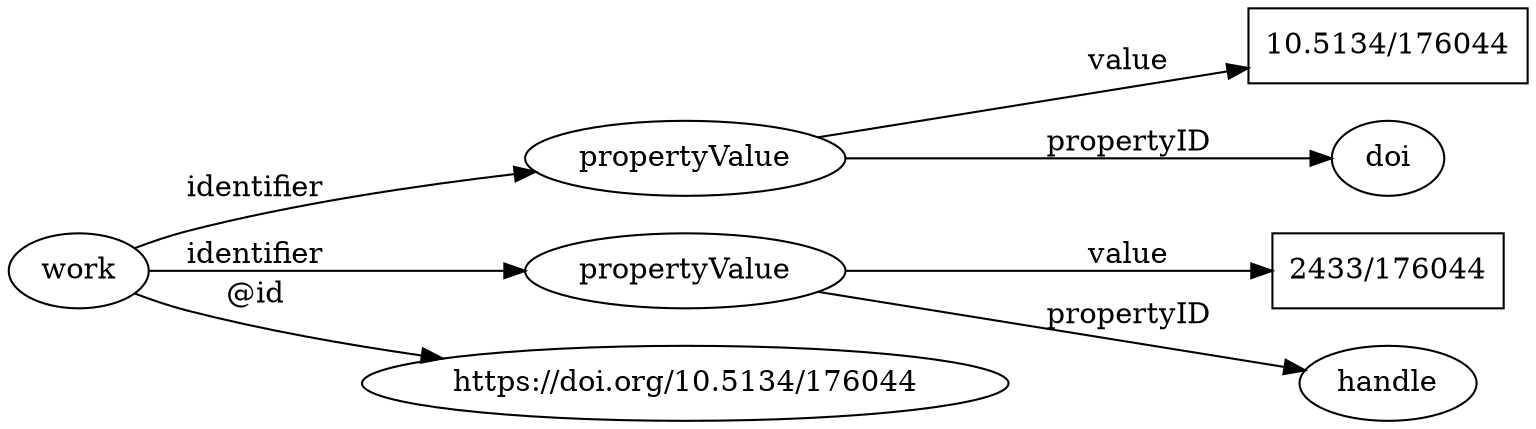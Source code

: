 digraph G {

rankdir=LR;

	propertyValue1 [label="propertyValue"] ;
	propertyValue2 [label="propertyValue"] ;
 
 value1 [label="10.5134/176044",shape=box] ;
  value2 [label="2433/176044",shape=box] ;
 
 work -> "https://doi.org/10.5134/176044" [label = "@id"];

 work -> propertyValue1 [label="identifier"];
 propertyValue1 -> value1 [label="value"];
 propertyValue1 -> "doi" [label="propertyID"];
 

 work -> propertyValue2 [label="identifier"];
 propertyValue2 -> value2 [label="value"];
 propertyValue2 -> "handle" [label="propertyID"];
 

}


